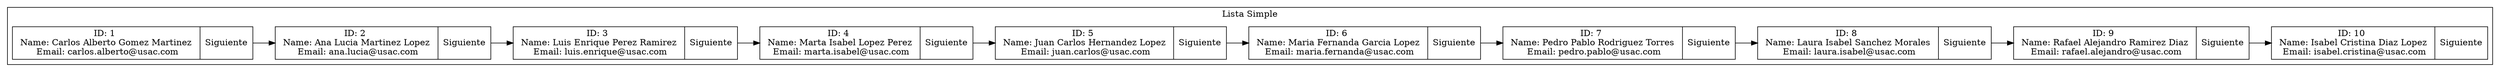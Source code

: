 digraph G {
    node [shape=record];
    rankdir=LR;
    subgraph cluster_0 {
        label = "Lista Simple";
        n0 [label = "{<data> ID: 1 \n Name: Carlos Alberto Gomez Martinez \n Email: carlos.alberto@usac.com | <next> Siguiente }"];
        n1 [label = "{<data> ID: 2 \n Name: Ana Lucia Martinez Lopez \n Email: ana.lucia@usac.com | <next> Siguiente }"];
        n2 [label = "{<data> ID: 3 \n Name: Luis Enrique Perez Ramirez \n Email: luis.enrique@usac.com | <next> Siguiente }"];
        n3 [label = "{<data> ID: 4 \n Name: Marta Isabel Lopez Perez \n Email: marta.isabel@usac.com | <next> Siguiente }"];
        n4 [label = "{<data> ID: 5 \n Name: Juan Carlos Hernandez Lopez \n Email: juan.carlos@usac.com | <next> Siguiente }"];
        n5 [label = "{<data> ID: 6 \n Name: Maria Fernanda Garcia Lopez \n Email: maria.fernanda@usac.com | <next> Siguiente }"];
        n6 [label = "{<data> ID: 7 \n Name: Pedro Pablo Rodriguez Torres \n Email: pedro.pablo@usac.com | <next> Siguiente }"];
        n7 [label = "{<data> ID: 8 \n Name: Laura Isabel Sanchez Morales \n Email: laura.isabel@usac.com | <next> Siguiente }"];
        n8 [label = "{<data> ID: 9 \n Name: Rafael Alejandro Ramirez Diaz \n Email: rafael.alejandro@usac.com | <next> Siguiente }"];
        n9 [label = "{<data> ID: 10 \n Name: Isabel Cristina Diaz Lopez \n Email: isabel.cristina@usac.com | <next> Siguiente }"];
        n0:next -> n1:data;
        n1:next -> n2:data;
        n2:next -> n3:data;
        n3:next -> n4:data;
        n4:next -> n5:data;
        n5:next -> n6:data;
        n6:next -> n7:data;
        n7:next -> n8:data;
        n8:next -> n9:data;
    }
}
